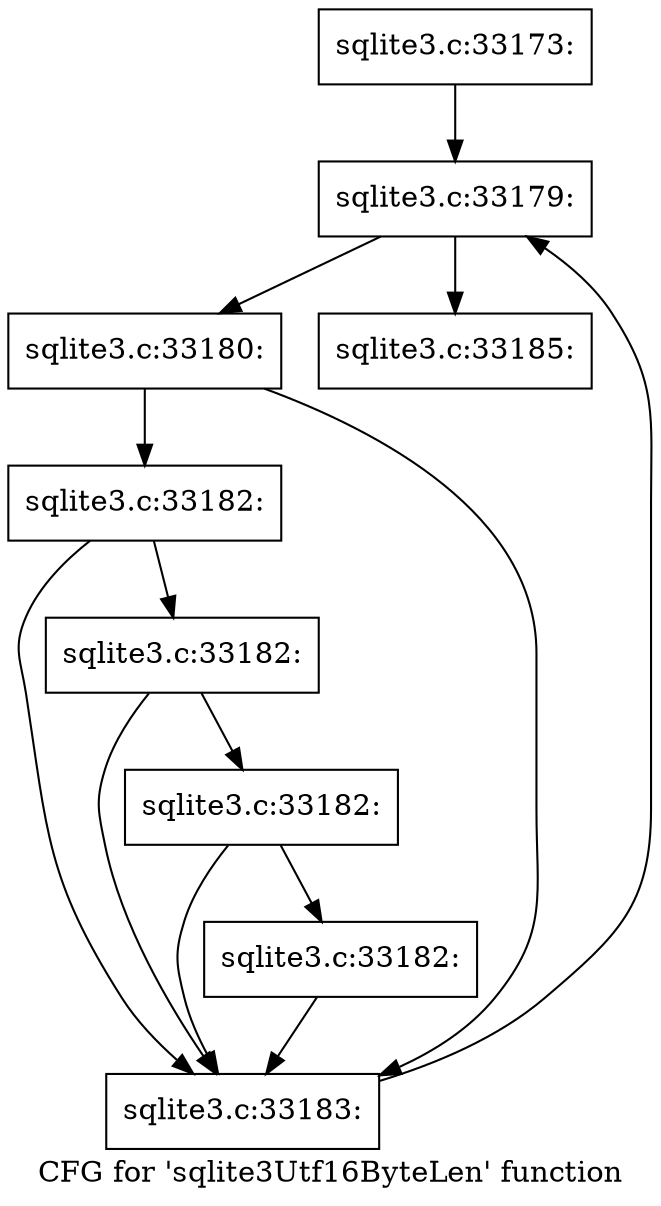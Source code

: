digraph "CFG for 'sqlite3Utf16ByteLen' function" {
	label="CFG for 'sqlite3Utf16ByteLen' function";

	Node0x55c0f54bd7e0 [shape=record,label="{sqlite3.c:33173:}"];
	Node0x55c0f54bd7e0 -> Node0x55c0f790d2b0;
	Node0x55c0f790d2b0 [shape=record,label="{sqlite3.c:33179:}"];
	Node0x55c0f790d2b0 -> Node0x55c0f790d6d0;
	Node0x55c0f790d2b0 -> Node0x55c0f790d410;
	Node0x55c0f790d6d0 [shape=record,label="{sqlite3.c:33180:}"];
	Node0x55c0f790d6d0 -> Node0x55c0f790df80;
	Node0x55c0f790d6d0 -> Node0x55c0f790de30;
	Node0x55c0f790df80 [shape=record,label="{sqlite3.c:33182:}"];
	Node0x55c0f790df80 -> Node0x55c0f790df00;
	Node0x55c0f790df80 -> Node0x55c0f790de30;
	Node0x55c0f790df00 [shape=record,label="{sqlite3.c:33182:}"];
	Node0x55c0f790df00 -> Node0x55c0f790de80;
	Node0x55c0f790df00 -> Node0x55c0f790de30;
	Node0x55c0f790de80 [shape=record,label="{sqlite3.c:33182:}"];
	Node0x55c0f790de80 -> Node0x55c0f790dde0;
	Node0x55c0f790de80 -> Node0x55c0f790de30;
	Node0x55c0f790dde0 [shape=record,label="{sqlite3.c:33182:}"];
	Node0x55c0f790dde0 -> Node0x55c0f790de30;
	Node0x55c0f790de30 [shape=record,label="{sqlite3.c:33183:}"];
	Node0x55c0f790de30 -> Node0x55c0f790d2b0;
	Node0x55c0f790d410 [shape=record,label="{sqlite3.c:33185:}"];
}
